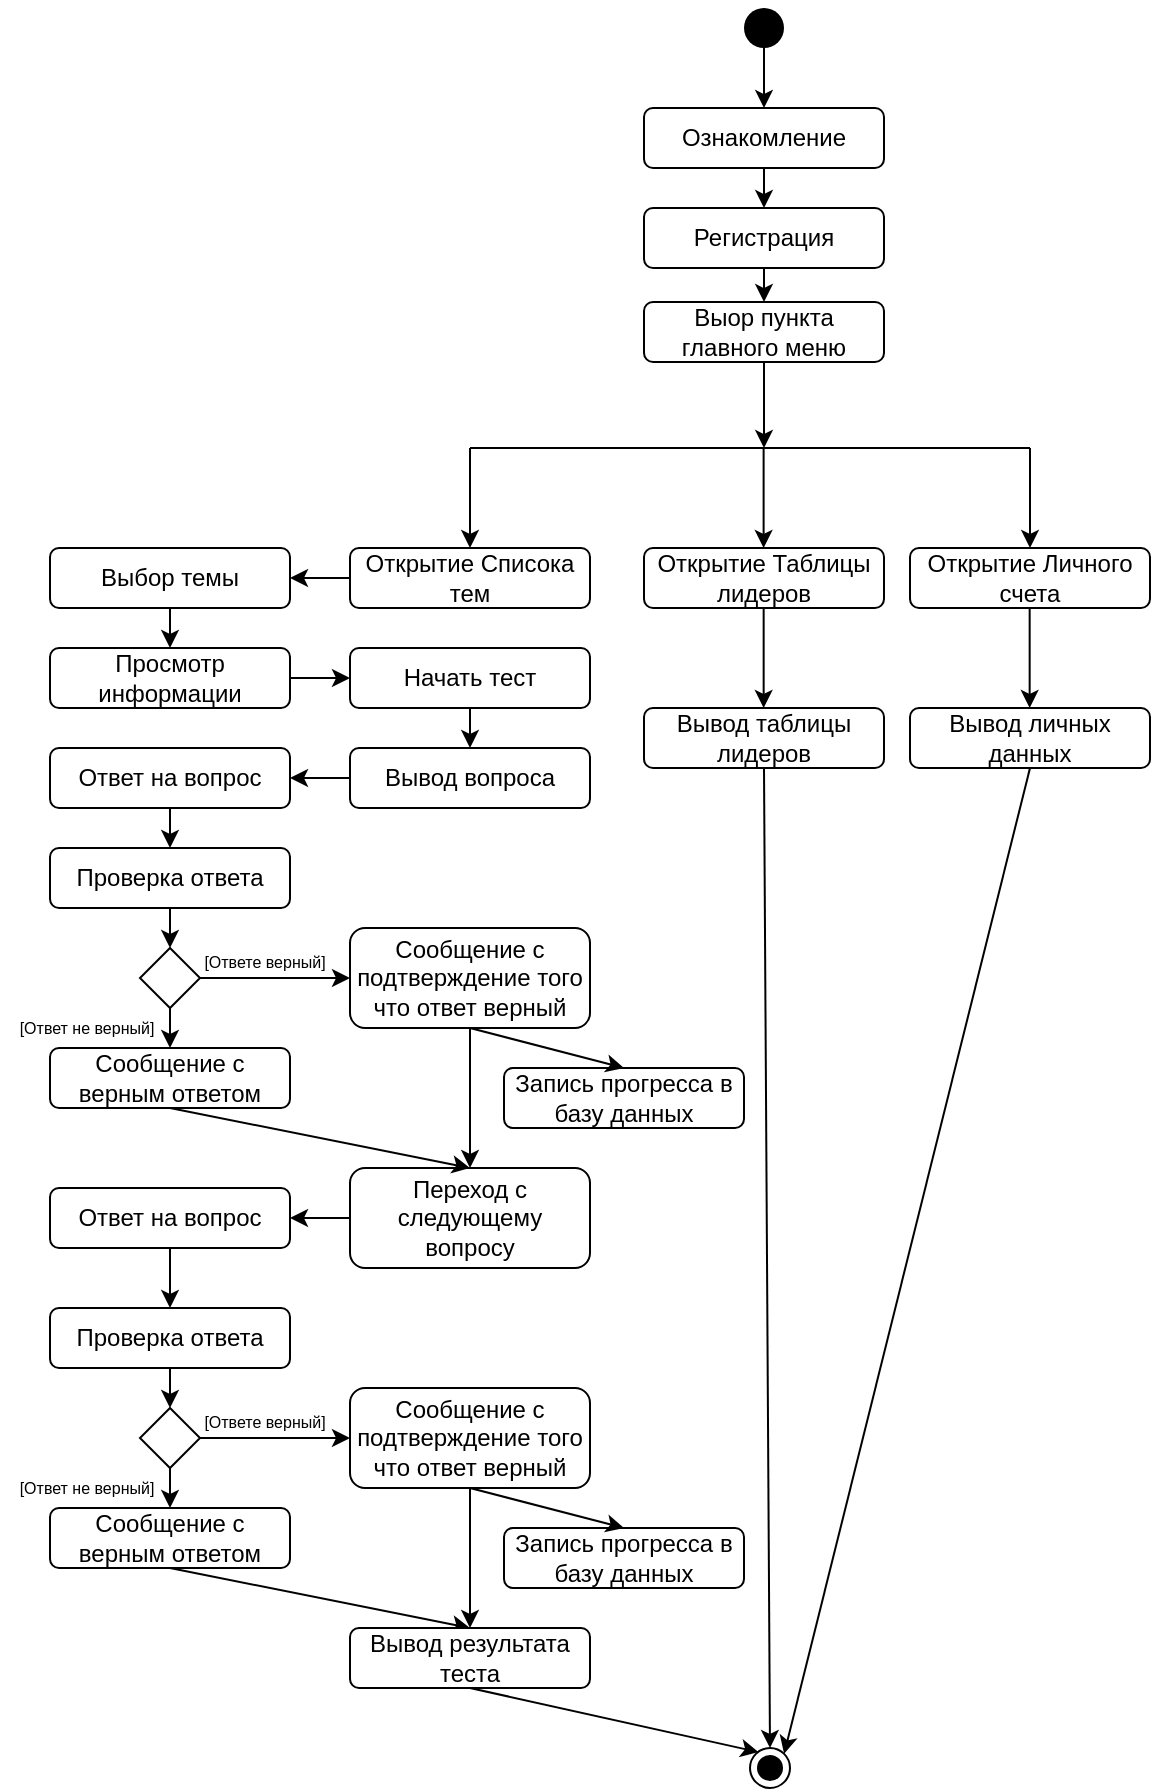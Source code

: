 <mxfile version="25.0.2">
  <diagram name="Страница — 1" id="ZxzofIM3QEqj_J7xaEk7">
    <mxGraphModel dx="-8" dy="870" grid="0" gridSize="10" guides="1" tooltips="1" connect="1" arrows="1" fold="1" page="1" pageScale="1" pageWidth="827" pageHeight="1169" math="0" shadow="0">
      <root>
        <mxCell id="0" />
        <mxCell id="1" parent="0" />
        <mxCell id="JLmTBAhiDuzpNOgO7zKH-1" value="" style="shape=waypoint;sketch=0;fillStyle=solid;size=6;pointerEvents=1;points=[];fillColor=none;resizable=0;rotatable=0;perimeter=centerPerimeter;snapToPoint=1;strokeWidth=8;" parent="1" vertex="1">
          <mxGeometry x="2157" y="110" width="20" height="20" as="geometry" />
        </mxCell>
        <mxCell id="JLmTBAhiDuzpNOgO7zKH-2" value="" style="endArrow=classic;html=1;rounded=0;exitX=0.5;exitY=1;exitDx=0;exitDy=0;entryX=0.5;entryY=0;entryDx=0;entryDy=0;" parent="1" source="Zx1-R7W5lyp_VlLbtokq-1" edge="1" target="JLmTBAhiDuzpNOgO7zKH-3">
          <mxGeometry width="50" height="50" relative="1" as="geometry">
            <mxPoint x="2154" y="320" as="sourcePoint" />
            <mxPoint x="2164" y="250" as="targetPoint" />
          </mxGeometry>
        </mxCell>
        <mxCell id="JLmTBAhiDuzpNOgO7zKH-3" value="Регистрация" style="rounded=1;whiteSpace=wrap;html=1;" parent="1" vertex="1">
          <mxGeometry x="2107" y="210" width="120" height="30" as="geometry" />
        </mxCell>
        <mxCell id="JLmTBAhiDuzpNOgO7zKH-5" value="" style="endArrow=classic;html=1;rounded=0;exitX=0.5;exitY=1;exitDx=0;exitDy=0;" parent="1" edge="1" source="Zx1-R7W5lyp_VlLbtokq-3">
          <mxGeometry width="50" height="50" relative="1" as="geometry">
            <mxPoint x="2167.76" y="280" as="sourcePoint" />
            <mxPoint x="2167" y="330" as="targetPoint" />
          </mxGeometry>
        </mxCell>
        <mxCell id="JLmTBAhiDuzpNOgO7zKH-89" value="" style="endArrow=none;html=1;rounded=0;" parent="1" edge="1">
          <mxGeometry width="50" height="50" relative="1" as="geometry">
            <mxPoint x="2020" y="330" as="sourcePoint" />
            <mxPoint x="2300.005" y="330" as="targetPoint" />
          </mxGeometry>
        </mxCell>
        <mxCell id="JLmTBAhiDuzpNOgO7zKH-90" value="" style="endArrow=classic;html=1;rounded=0;" parent="1" edge="1">
          <mxGeometry width="50" height="50" relative="1" as="geometry">
            <mxPoint x="2020" y="330" as="sourcePoint" />
            <mxPoint x="2020" y="380" as="targetPoint" />
          </mxGeometry>
        </mxCell>
        <mxCell id="JLmTBAhiDuzpNOgO7zKH-91" value="" style="endArrow=classic;html=1;rounded=0;" parent="1" edge="1">
          <mxGeometry width="50" height="50" relative="1" as="geometry">
            <mxPoint x="2166.81" y="330" as="sourcePoint" />
            <mxPoint x="2166.81" y="380" as="targetPoint" />
          </mxGeometry>
        </mxCell>
        <mxCell id="JLmTBAhiDuzpNOgO7zKH-92" value="" style="endArrow=classic;html=1;rounded=0;" parent="1" edge="1">
          <mxGeometry width="50" height="50" relative="1" as="geometry">
            <mxPoint x="2300" y="330" as="sourcePoint" />
            <mxPoint x="2300" y="380" as="targetPoint" />
          </mxGeometry>
        </mxCell>
        <mxCell id="JLmTBAhiDuzpNOgO7zKH-93" value="Открытие Списока тем" style="rounded=1;whiteSpace=wrap;html=1;" parent="1" vertex="1">
          <mxGeometry x="1960" y="380" width="120" height="30" as="geometry" />
        </mxCell>
        <mxCell id="JLmTBAhiDuzpNOgO7zKH-94" value="Открытие Таблицы лидеров" style="rounded=1;whiteSpace=wrap;html=1;" parent="1" vertex="1">
          <mxGeometry x="2107" y="380" width="120" height="30" as="geometry" />
        </mxCell>
        <mxCell id="JLmTBAhiDuzpNOgO7zKH-95" value="Открытие Личного счета" style="rounded=1;whiteSpace=wrap;html=1;" parent="1" vertex="1">
          <mxGeometry x="2240" y="380" width="120" height="30" as="geometry" />
        </mxCell>
        <mxCell id="JLmTBAhiDuzpNOgO7zKH-97" value="" style="endArrow=classic;html=1;rounded=0;" parent="1" edge="1">
          <mxGeometry width="50" height="50" relative="1" as="geometry">
            <mxPoint x="2166.83" y="410" as="sourcePoint" />
            <mxPoint x="2166.83" y="460" as="targetPoint" />
          </mxGeometry>
        </mxCell>
        <mxCell id="JLmTBAhiDuzpNOgO7zKH-98" value="" style="endArrow=classic;html=1;rounded=0;" parent="1" edge="1">
          <mxGeometry width="50" height="50" relative="1" as="geometry">
            <mxPoint x="2299.83" y="410" as="sourcePoint" />
            <mxPoint x="2299.83" y="460" as="targetPoint" />
          </mxGeometry>
        </mxCell>
        <mxCell id="JLmTBAhiDuzpNOgO7zKH-99" value="Вывод таблицы лидеров" style="rounded=1;whiteSpace=wrap;html=1;" parent="1" vertex="1">
          <mxGeometry x="2107" y="460" width="120" height="30" as="geometry" />
        </mxCell>
        <mxCell id="JLmTBAhiDuzpNOgO7zKH-100" value="Вывод личных данных" style="rounded=1;whiteSpace=wrap;html=1;" parent="1" vertex="1">
          <mxGeometry x="2240" y="460" width="120" height="30" as="geometry" />
        </mxCell>
        <mxCell id="JLmTBAhiDuzpNOgO7zKH-102" value="" style="endArrow=classic;html=1;rounded=0;exitX=0.5;exitY=1;exitDx=0;exitDy=0;entryX=0.5;entryY=0;entryDx=0;entryDy=0;" parent="1" edge="1" target="JLmTBAhiDuzpNOgO7zKH-103" source="JLmTBAhiDuzpNOgO7zKH-101">
          <mxGeometry width="50" height="50" relative="1" as="geometry">
            <mxPoint x="2019.83" y="490" as="sourcePoint" />
            <mxPoint x="2019.83" y="540" as="targetPoint" />
          </mxGeometry>
        </mxCell>
        <mxCell id="JLmTBAhiDuzpNOgO7zKH-103" value="Просмотр информации" style="rounded=1;whiteSpace=wrap;html=1;" parent="1" vertex="1">
          <mxGeometry x="1810" y="430" width="120" height="30" as="geometry" />
        </mxCell>
        <mxCell id="JLmTBAhiDuzpNOgO7zKH-104" value="" style="endArrow=classic;html=1;rounded=0;exitX=1;exitY=0.5;exitDx=0;exitDy=0;entryX=0;entryY=0.5;entryDx=0;entryDy=0;" parent="1" edge="1" target="JLmTBAhiDuzpNOgO7zKH-105" source="JLmTBAhiDuzpNOgO7zKH-103">
          <mxGeometry width="50" height="50" relative="1" as="geometry">
            <mxPoint x="2019.83" y="570" as="sourcePoint" />
            <mxPoint x="2019.83" y="620" as="targetPoint" />
          </mxGeometry>
        </mxCell>
        <mxCell id="JLmTBAhiDuzpNOgO7zKH-105" value="Начать тест" style="rounded=1;whiteSpace=wrap;html=1;" parent="1" vertex="1">
          <mxGeometry x="1960" y="430" width="120" height="30" as="geometry" />
        </mxCell>
        <mxCell id="JLmTBAhiDuzpNOgO7zKH-106" value="" style="endArrow=classic;html=1;rounded=0;exitX=0.5;exitY=1;exitDx=0;exitDy=0;entryX=0.5;entryY=0;entryDx=0;entryDy=0;" parent="1" edge="1" target="EtbkhzBpzc3nz089UKQz-3" source="JLmTBAhiDuzpNOgO7zKH-105">
          <mxGeometry width="50" height="50" relative="1" as="geometry">
            <mxPoint x="2019.83" y="650" as="sourcePoint" />
            <mxPoint x="2040" y="580" as="targetPoint" />
          </mxGeometry>
        </mxCell>
        <mxCell id="JLmTBAhiDuzpNOgO7zKH-108" value="" style="ellipse;html=1;shape=endState;fillColor=#000000;strokeColor=#000000;strokeWidth=1;" parent="1" vertex="1">
          <mxGeometry x="2160" y="980" width="20" height="20" as="geometry" />
        </mxCell>
        <mxCell id="JLmTBAhiDuzpNOgO7zKH-110" value="" style="endArrow=classic;html=1;rounded=0;exitX=0.5;exitY=1;exitDx=0;exitDy=0;entryX=0.5;entryY=0;entryDx=0;entryDy=0;" parent="1" source="JLmTBAhiDuzpNOgO7zKH-99" target="JLmTBAhiDuzpNOgO7zKH-108" edge="1">
          <mxGeometry width="50" height="50" relative="1" as="geometry">
            <mxPoint x="2039.83" y="670" as="sourcePoint" />
            <mxPoint x="2039.83" y="720" as="targetPoint" />
          </mxGeometry>
        </mxCell>
        <mxCell id="JLmTBAhiDuzpNOgO7zKH-111" value="" style="endArrow=classic;html=1;rounded=0;exitX=0.5;exitY=1;exitDx=0;exitDy=0;entryX=1;entryY=0;entryDx=0;entryDy=0;" parent="1" source="JLmTBAhiDuzpNOgO7zKH-100" target="JLmTBAhiDuzpNOgO7zKH-108" edge="1">
          <mxGeometry width="50" height="50" relative="1" as="geometry">
            <mxPoint x="2049.83" y="680" as="sourcePoint" />
            <mxPoint x="2049.83" y="730" as="targetPoint" />
          </mxGeometry>
        </mxCell>
        <mxCell id="Zx1-R7W5lyp_VlLbtokq-2" value="" style="endArrow=classic;html=1;rounded=0;exitX=0.53;exitY=0.927;exitDx=0;exitDy=0;exitPerimeter=0;" parent="1" source="JLmTBAhiDuzpNOgO7zKH-1" target="Zx1-R7W5lyp_VlLbtokq-1" edge="1">
          <mxGeometry width="50" height="50" relative="1" as="geometry">
            <mxPoint x="2167" y="120" as="sourcePoint" />
            <mxPoint x="2164" y="250" as="targetPoint" />
          </mxGeometry>
        </mxCell>
        <mxCell id="Zx1-R7W5lyp_VlLbtokq-1" value="Ознакомление" style="rounded=1;whiteSpace=wrap;html=1;" parent="1" vertex="1">
          <mxGeometry x="2107" y="160" width="120" height="30" as="geometry" />
        </mxCell>
        <mxCell id="Zx1-R7W5lyp_VlLbtokq-3" value="Выор пункта главного меню" style="rounded=1;whiteSpace=wrap;html=1;" parent="1" vertex="1">
          <mxGeometry x="2107" y="257" width="120" height="30" as="geometry" />
        </mxCell>
        <mxCell id="Zx1-R7W5lyp_VlLbtokq-4" value="" style="rhombus;whiteSpace=wrap;html=1;" parent="1" vertex="1">
          <mxGeometry x="1855" y="580" width="30" height="30" as="geometry" />
        </mxCell>
        <mxCell id="EtbkhzBpzc3nz089UKQz-1" value="" style="endArrow=classic;html=1;rounded=0;exitX=0.5;exitY=1;exitDx=0;exitDy=0;entryX=0.5;entryY=0;entryDx=0;entryDy=0;" edge="1" parent="1" source="JLmTBAhiDuzpNOgO7zKH-3" target="Zx1-R7W5lyp_VlLbtokq-3">
          <mxGeometry width="50" height="50" relative="1" as="geometry">
            <mxPoint x="2174.76" y="290" as="sourcePoint" />
            <mxPoint x="2174" y="340" as="targetPoint" />
          </mxGeometry>
        </mxCell>
        <mxCell id="EtbkhzBpzc3nz089UKQz-2" value="" style="endArrow=classic;html=1;rounded=0;entryX=1;entryY=0.5;entryDx=0;entryDy=0;exitX=0;exitY=0.5;exitDx=0;exitDy=0;" edge="1" parent="1" source="JLmTBAhiDuzpNOgO7zKH-93" target="JLmTBAhiDuzpNOgO7zKH-101">
          <mxGeometry width="50" height="50" relative="1" as="geometry">
            <mxPoint x="2019.83" y="410" as="sourcePoint" />
            <mxPoint x="2019.83" y="460" as="targetPoint" />
          </mxGeometry>
        </mxCell>
        <mxCell id="JLmTBAhiDuzpNOgO7zKH-101" value="Выбор темы" style="rounded=1;whiteSpace=wrap;html=1;" parent="1" vertex="1">
          <mxGeometry x="1810" y="380" width="120" height="30" as="geometry" />
        </mxCell>
        <mxCell id="EtbkhzBpzc3nz089UKQz-3" value="Вывод вопроса" style="rounded=1;whiteSpace=wrap;html=1;" vertex="1" parent="1">
          <mxGeometry x="1960" y="480" width="120" height="30" as="geometry" />
        </mxCell>
        <mxCell id="EtbkhzBpzc3nz089UKQz-6" value="" style="endArrow=classic;html=1;rounded=0;exitX=0;exitY=0.5;exitDx=0;exitDy=0;entryX=1;entryY=0.5;entryDx=0;entryDy=0;" edge="1" parent="1" target="EtbkhzBpzc3nz089UKQz-7" source="EtbkhzBpzc3nz089UKQz-3">
          <mxGeometry width="50" height="50" relative="1" as="geometry">
            <mxPoint x="2020" y="610" as="sourcePoint" />
            <mxPoint x="2040" y="630" as="targetPoint" />
          </mxGeometry>
        </mxCell>
        <mxCell id="EtbkhzBpzc3nz089UKQz-7" value="Ответ на вопрос" style="rounded=1;whiteSpace=wrap;html=1;" vertex="1" parent="1">
          <mxGeometry x="1810" y="480" width="120" height="30" as="geometry" />
        </mxCell>
        <mxCell id="EtbkhzBpzc3nz089UKQz-8" value="" style="endArrow=classic;html=1;rounded=0;exitX=0.5;exitY=1;exitDx=0;exitDy=0;entryX=0.5;entryY=0;entryDx=0;entryDy=0;" edge="1" parent="1" target="EtbkhzBpzc3nz089UKQz-9" source="EtbkhzBpzc3nz089UKQz-7">
          <mxGeometry width="50" height="50" relative="1" as="geometry">
            <mxPoint x="2020" y="660" as="sourcePoint" />
            <mxPoint x="2040" y="680" as="targetPoint" />
          </mxGeometry>
        </mxCell>
        <mxCell id="EtbkhzBpzc3nz089UKQz-9" value="Проверка ответа" style="rounded=1;whiteSpace=wrap;html=1;" vertex="1" parent="1">
          <mxGeometry x="1810" y="530" width="120" height="30" as="geometry" />
        </mxCell>
        <mxCell id="EtbkhzBpzc3nz089UKQz-11" value="" style="endArrow=classic;html=1;rounded=0;exitX=0.5;exitY=1;exitDx=0;exitDy=0;entryX=0.5;entryY=0;entryDx=0;entryDy=0;" edge="1" parent="1" source="EtbkhzBpzc3nz089UKQz-9" target="Zx1-R7W5lyp_VlLbtokq-4">
          <mxGeometry width="50" height="50" relative="1" as="geometry">
            <mxPoint x="1880" y="520" as="sourcePoint" />
            <mxPoint x="1880" y="540" as="targetPoint" />
          </mxGeometry>
        </mxCell>
        <mxCell id="EtbkhzBpzc3nz089UKQz-12" value="" style="endArrow=classic;html=1;rounded=0;exitX=1;exitY=0.5;exitDx=0;exitDy=0;entryX=0;entryY=0.5;entryDx=0;entryDy=0;" edge="1" parent="1" source="Zx1-R7W5lyp_VlLbtokq-4" target="EtbkhzBpzc3nz089UKQz-13">
          <mxGeometry width="50" height="50" relative="1" as="geometry">
            <mxPoint x="1880" y="570" as="sourcePoint" />
            <mxPoint x="1960" y="595" as="targetPoint" />
          </mxGeometry>
        </mxCell>
        <mxCell id="EtbkhzBpzc3nz089UKQz-13" value="Сообщение с подтверждение того что ответ верный" style="rounded=1;whiteSpace=wrap;html=1;" vertex="1" parent="1">
          <mxGeometry x="1960" y="570" width="120" height="50" as="geometry" />
        </mxCell>
        <mxCell id="EtbkhzBpzc3nz089UKQz-14" value="" style="endArrow=classic;html=1;rounded=0;exitX=0.5;exitY=1;exitDx=0;exitDy=0;" edge="1" parent="1" source="Zx1-R7W5lyp_VlLbtokq-4">
          <mxGeometry width="50" height="50" relative="1" as="geometry">
            <mxPoint x="1880" y="570" as="sourcePoint" />
            <mxPoint x="1870" y="630" as="targetPoint" />
          </mxGeometry>
        </mxCell>
        <mxCell id="EtbkhzBpzc3nz089UKQz-15" value="Сообщение с верным ответом" style="rounded=1;whiteSpace=wrap;html=1;" vertex="1" parent="1">
          <mxGeometry x="1810" y="630" width="120" height="30" as="geometry" />
        </mxCell>
        <mxCell id="EtbkhzBpzc3nz089UKQz-16" value="&lt;font&gt;[Ответе верный]&lt;/font&gt;" style="text;html=1;align=center;verticalAlign=middle;resizable=0;points=[];autosize=1;strokeColor=none;fillColor=none;fontSize=8;" vertex="1" parent="1">
          <mxGeometry x="1877" y="577" width="80" height="20" as="geometry" />
        </mxCell>
        <mxCell id="EtbkhzBpzc3nz089UKQz-17" value="&lt;font&gt;[Ответ не верный]&lt;/font&gt;" style="text;html=1;align=center;verticalAlign=middle;resizable=0;points=[];autosize=1;strokeColor=none;fillColor=none;fontSize=8;" vertex="1" parent="1">
          <mxGeometry x="1785" y="609" width="85" height="22" as="geometry" />
        </mxCell>
        <mxCell id="EtbkhzBpzc3nz089UKQz-18" value="Переход с следующему вопросу" style="rounded=1;whiteSpace=wrap;html=1;" vertex="1" parent="1">
          <mxGeometry x="1960" y="690" width="120" height="50" as="geometry" />
        </mxCell>
        <mxCell id="EtbkhzBpzc3nz089UKQz-19" value="" style="endArrow=classic;html=1;rounded=0;exitX=0.5;exitY=1;exitDx=0;exitDy=0;entryX=0.5;entryY=0;entryDx=0;entryDy=0;" edge="1" parent="1" source="EtbkhzBpzc3nz089UKQz-15" target="EtbkhzBpzc3nz089UKQz-18">
          <mxGeometry width="50" height="50" relative="1" as="geometry">
            <mxPoint x="1880" y="570" as="sourcePoint" />
            <mxPoint x="1880" y="590" as="targetPoint" />
          </mxGeometry>
        </mxCell>
        <mxCell id="EtbkhzBpzc3nz089UKQz-20" value="" style="endArrow=classic;html=1;rounded=0;exitX=0.5;exitY=1;exitDx=0;exitDy=0;entryX=0.5;entryY=0;entryDx=0;entryDy=0;" edge="1" parent="1" source="EtbkhzBpzc3nz089UKQz-13" target="EtbkhzBpzc3nz089UKQz-18">
          <mxGeometry width="50" height="50" relative="1" as="geometry">
            <mxPoint x="1890" y="580" as="sourcePoint" />
            <mxPoint x="1890" y="600" as="targetPoint" />
          </mxGeometry>
        </mxCell>
        <mxCell id="EtbkhzBpzc3nz089UKQz-21" value="Проверка ответа" style="rounded=1;whiteSpace=wrap;html=1;" vertex="1" parent="1">
          <mxGeometry x="1810" y="760" width="120" height="30" as="geometry" />
        </mxCell>
        <mxCell id="EtbkhzBpzc3nz089UKQz-22" value="" style="endArrow=classic;html=1;rounded=0;exitX=0;exitY=0.5;exitDx=0;exitDy=0;entryX=1;entryY=0.5;entryDx=0;entryDy=0;" edge="1" parent="1" source="EtbkhzBpzc3nz089UKQz-18" target="EtbkhzBpzc3nz089UKQz-27">
          <mxGeometry width="50" height="50" relative="1" as="geometry">
            <mxPoint x="2030" y="630" as="sourcePoint" />
            <mxPoint x="2030" y="700" as="targetPoint" />
          </mxGeometry>
        </mxCell>
        <mxCell id="EtbkhzBpzc3nz089UKQz-25" value="Запись прогресса в базу данных" style="rounded=1;whiteSpace=wrap;html=1;" vertex="1" parent="1">
          <mxGeometry x="2037" y="640" width="120" height="30" as="geometry" />
        </mxCell>
        <mxCell id="EtbkhzBpzc3nz089UKQz-26" value="" style="endArrow=classic;html=1;rounded=0;exitX=0.5;exitY=1;exitDx=0;exitDy=0;entryX=0.5;entryY=0;entryDx=0;entryDy=0;" edge="1" parent="1" source="EtbkhzBpzc3nz089UKQz-13" target="EtbkhzBpzc3nz089UKQz-25">
          <mxGeometry width="50" height="50" relative="1" as="geometry">
            <mxPoint x="1880" y="520" as="sourcePoint" />
            <mxPoint x="1880" y="540" as="targetPoint" />
          </mxGeometry>
        </mxCell>
        <mxCell id="EtbkhzBpzc3nz089UKQz-27" value="Ответ на вопрос" style="rounded=1;whiteSpace=wrap;html=1;" vertex="1" parent="1">
          <mxGeometry x="1810" y="700" width="120" height="30" as="geometry" />
        </mxCell>
        <mxCell id="EtbkhzBpzc3nz089UKQz-28" value="" style="endArrow=classic;html=1;rounded=0;exitX=0.5;exitY=1;exitDx=0;exitDy=0;entryX=0.5;entryY=0;entryDx=0;entryDy=0;" edge="1" parent="1" source="EtbkhzBpzc3nz089UKQz-27" target="EtbkhzBpzc3nz089UKQz-21">
          <mxGeometry width="50" height="50" relative="1" as="geometry">
            <mxPoint x="1880" y="520" as="sourcePoint" />
            <mxPoint x="1880" y="540" as="targetPoint" />
          </mxGeometry>
        </mxCell>
        <mxCell id="EtbkhzBpzc3nz089UKQz-30" value="" style="rhombus;whiteSpace=wrap;html=1;" vertex="1" parent="1">
          <mxGeometry x="1855" y="810" width="30" height="30" as="geometry" />
        </mxCell>
        <mxCell id="EtbkhzBpzc3nz089UKQz-31" value="" style="endArrow=classic;html=1;rounded=0;exitX=0.5;exitY=1;exitDx=0;exitDy=0;entryX=0.5;entryY=0;entryDx=0;entryDy=0;" edge="1" parent="1" target="EtbkhzBpzc3nz089UKQz-30">
          <mxGeometry width="50" height="50" relative="1" as="geometry">
            <mxPoint x="1870" y="790" as="sourcePoint" />
            <mxPoint x="1880" y="770" as="targetPoint" />
          </mxGeometry>
        </mxCell>
        <mxCell id="EtbkhzBpzc3nz089UKQz-32" value="" style="endArrow=classic;html=1;rounded=0;exitX=1;exitY=0.5;exitDx=0;exitDy=0;entryX=0;entryY=0.5;entryDx=0;entryDy=0;" edge="1" parent="1" source="EtbkhzBpzc3nz089UKQz-30" target="EtbkhzBpzc3nz089UKQz-33">
          <mxGeometry width="50" height="50" relative="1" as="geometry">
            <mxPoint x="1880" y="800" as="sourcePoint" />
            <mxPoint x="1960" y="825" as="targetPoint" />
          </mxGeometry>
        </mxCell>
        <mxCell id="EtbkhzBpzc3nz089UKQz-33" value="Сообщение с подтверждение того что ответ верный" style="rounded=1;whiteSpace=wrap;html=1;" vertex="1" parent="1">
          <mxGeometry x="1960" y="800" width="120" height="50" as="geometry" />
        </mxCell>
        <mxCell id="EtbkhzBpzc3nz089UKQz-34" value="" style="endArrow=classic;html=1;rounded=0;exitX=0.5;exitY=1;exitDx=0;exitDy=0;" edge="1" parent="1" source="EtbkhzBpzc3nz089UKQz-30">
          <mxGeometry width="50" height="50" relative="1" as="geometry">
            <mxPoint x="1880" y="800" as="sourcePoint" />
            <mxPoint x="1870" y="860" as="targetPoint" />
          </mxGeometry>
        </mxCell>
        <mxCell id="EtbkhzBpzc3nz089UKQz-35" value="Сообщение с верным ответом" style="rounded=1;whiteSpace=wrap;html=1;" vertex="1" parent="1">
          <mxGeometry x="1810" y="860" width="120" height="30" as="geometry" />
        </mxCell>
        <mxCell id="EtbkhzBpzc3nz089UKQz-36" value="&lt;font&gt;[Ответе верный]&lt;/font&gt;" style="text;html=1;align=center;verticalAlign=middle;resizable=0;points=[];autosize=1;strokeColor=none;fillColor=none;fontSize=8;" vertex="1" parent="1">
          <mxGeometry x="1877" y="807" width="80" height="20" as="geometry" />
        </mxCell>
        <mxCell id="EtbkhzBpzc3nz089UKQz-37" value="" style="endArrow=classic;html=1;rounded=0;exitX=0.5;exitY=1;exitDx=0;exitDy=0;entryX=0.5;entryY=0;entryDx=0;entryDy=0;" edge="1" parent="1" source="EtbkhzBpzc3nz089UKQz-35" target="EtbkhzBpzc3nz089UKQz-42">
          <mxGeometry width="50" height="50" relative="1" as="geometry">
            <mxPoint x="1880" y="800" as="sourcePoint" />
            <mxPoint x="2020" y="920" as="targetPoint" />
          </mxGeometry>
        </mxCell>
        <mxCell id="EtbkhzBpzc3nz089UKQz-38" value="" style="endArrow=classic;html=1;rounded=0;exitX=0.5;exitY=1;exitDx=0;exitDy=0;entryX=0.5;entryY=0;entryDx=0;entryDy=0;" edge="1" parent="1" source="EtbkhzBpzc3nz089UKQz-33" target="EtbkhzBpzc3nz089UKQz-42">
          <mxGeometry width="50" height="50" relative="1" as="geometry">
            <mxPoint x="1890" y="810" as="sourcePoint" />
            <mxPoint x="2020" y="920" as="targetPoint" />
          </mxGeometry>
        </mxCell>
        <mxCell id="EtbkhzBpzc3nz089UKQz-39" value="Запись прогресса в базу данных" style="rounded=1;whiteSpace=wrap;html=1;" vertex="1" parent="1">
          <mxGeometry x="2037" y="870" width="120" height="30" as="geometry" />
        </mxCell>
        <mxCell id="EtbkhzBpzc3nz089UKQz-40" value="" style="endArrow=classic;html=1;rounded=0;exitX=0.5;exitY=1;exitDx=0;exitDy=0;entryX=0.5;entryY=0;entryDx=0;entryDy=0;" edge="1" parent="1" source="EtbkhzBpzc3nz089UKQz-33" target="EtbkhzBpzc3nz089UKQz-39">
          <mxGeometry width="50" height="50" relative="1" as="geometry">
            <mxPoint x="1880" y="750" as="sourcePoint" />
            <mxPoint x="1880" y="770" as="targetPoint" />
          </mxGeometry>
        </mxCell>
        <mxCell id="EtbkhzBpzc3nz089UKQz-42" value="Вывод результата теста" style="rounded=1;whiteSpace=wrap;html=1;" vertex="1" parent="1">
          <mxGeometry x="1960" y="920" width="120" height="30" as="geometry" />
        </mxCell>
        <mxCell id="EtbkhzBpzc3nz089UKQz-43" value="" style="endArrow=classic;html=1;rounded=0;exitX=0.5;exitY=1;exitDx=0;exitDy=0;entryX=0.217;entryY=0.103;entryDx=0;entryDy=0;entryPerimeter=0;" edge="1" parent="1" source="EtbkhzBpzc3nz089UKQz-42" target="JLmTBAhiDuzpNOgO7zKH-108">
          <mxGeometry width="50" height="50" relative="1" as="geometry">
            <mxPoint x="2030" y="860" as="sourcePoint" />
            <mxPoint x="2030" y="930" as="targetPoint" />
          </mxGeometry>
        </mxCell>
        <mxCell id="EtbkhzBpzc3nz089UKQz-45" value="&lt;font&gt;[Ответ не верный]&lt;/font&gt;" style="text;html=1;align=center;verticalAlign=middle;resizable=0;points=[];autosize=1;strokeColor=none;fillColor=none;fontSize=8;" vertex="1" parent="1">
          <mxGeometry x="1785" y="839" width="85" height="22" as="geometry" />
        </mxCell>
      </root>
    </mxGraphModel>
  </diagram>
</mxfile>
